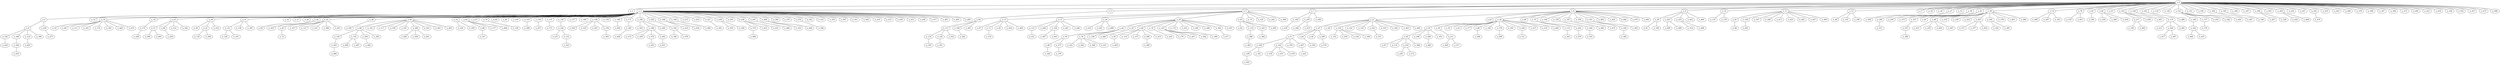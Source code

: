 graph grafoDorogovtsevMendes_500_DFS_I  {
n_0;
n_1;
n_2;
n_3;
n_5;
n_7;
n_8;
n_9;
n_10;
n_11;
n_12;
n_17;
n_18;
n_20;
n_27;
n_33;
n_36;
n_42;
n_58;
n_74;
n_79;
n_85;
n_90;
n_97;
n_102;
n_104;
n_105;
n_116;
n_134;
n_141;
n_151;
n_165;
n_184;
n_185;
n_186;
n_187;
n_196;
n_203;
n_205;
n_220;
n_247;
n_252;
n_253;
n_263;
n_266;
n_279;
n_308;
n_347;
n_369;
n_372;
n_400;
n_412;
n_419;
n_438;
n_452;
n_457;
n_473;
n_498;
n_474;
n_430;
n_488;
n_207;
n_329;
n_194;
n_287;
n_149;
n_157;
n_250;
n_328;
n_450;
n_178;
n_162;
n_409;
n_416;
n_486;
n_170;
n_213;
n_264;
n_285;
n_417;
n_487;
n_217;
n_459;
n_491;
n_334;
n_462;
n_259;
n_260;
n_454;
n_240;
n_379;
n_427;
n_289;
n_297;
n_325;
n_95;
n_96;
n_235;
n_236;
n_243;
n_261;
n_282;
n_378;
n_401;
n_480;
n_324;
n_365;
n_371;
n_377;
n_445;
n_251;
n_255;
n_294;
n_467;
n_226;
n_275;
n_327;
n_357;
n_398;
n_189;
n_313;
n_306;
n_46;
n_152;
n_356;
n_81;
n_139;
n_167;
n_249;
n_411;
n_423;
n_444;
n_447;
n_490;
n_283;
n_88;
n_135;
n_154;
n_29;
n_201;
n_223;
n_422;
n_464;
n_314;
n_499;
n_469;
n_489;
n_91;
n_160;
n_21;
n_22;
n_26;
n_60;
n_75;
n_106;
n_159;
n_197;
n_339;
n_351;
n_404;
n_424;
n_448;
n_476;
n_492;
n_358;
n_395;
n_360;
n_475;
n_380;
n_244;
n_335;
n_115;
n_202;
n_470;
n_341;
n_30;
n_50;
n_55;
n_61;
n_77;
n_89;
n_140;
n_176;
n_183;
n_228;
n_237;
n_274;
n_460;
n_311;
n_208;
n_396;
n_211;
n_300;
n_317;
n_56;
n_248;
n_299;
n_353;
n_482;
n_87;
n_110;
n_218;
n_366;
n_230;
n_273;
n_25;
n_34;
n_120;
n_122;
n_143;
n_233;
n_310;
n_344;
n_363;
n_449;
n_337;
n_132;
n_293;
n_318;
n_338;
n_51;
n_62;
n_82;
n_209;
n_270;
n_330;
n_108;
n_142;
n_354;
n_407;
n_433;
n_150;
n_437;
n_479;
n_109;
n_181;
n_442;
n_156;
n_219;
n_349;
n_246;
n_315;
n_418;
n_13;
n_15;
n_24;
n_35;
n_63;
n_73;
n_125;
n_242;
n_309;
n_92;
n_133;
n_163;
n_290;
n_384;
n_368;
n_383;
n_44;
n_54;
n_68;
n_78;
n_123;
n_172;
n_232;
n_265;
n_298;
n_304;
n_307;
n_471;
n_179;
n_241;
n_362;
n_390;
n_234;
n_93;
n_114;
n_373;
n_386;
n_413;
n_389;
n_463;
n_446;
n_59;
n_76;
n_128;
n_222;
n_262;
n_348;
n_431;
n_99;
n_271;
n_370;
n_326;
n_319;
n_361;
n_496;
n_112;
n_200;
n_238;
n_281;
n_364;
n_387;
n_405;
n_221;
n_47;
n_71;
n_83;
n_434;
n_465;
n_155;
n_94;
n_113;
n_169;
n_291;
n_382;
n_118;
n_145;
n_352;
n_301;
n_195;
n_4;
n_14;
n_16;
n_19;
n_23;
n_28;
n_31;
n_32;
n_37;
n_38;
n_40;
n_43;
n_48;
n_49;
n_52;
n_65;
n_67;
n_70;
n_80;
n_84;
n_100;
n_103;
n_130;
n_131;
n_136;
n_137;
n_146;
n_148;
n_158;
n_166;
n_171;
n_180;
n_182;
n_188;
n_199;
n_215;
n_225;
n_227;
n_239;
n_245;
n_258;
n_267;
n_268;
n_269;
n_276;
n_278;
n_303;
n_333;
n_355;
n_367;
n_391;
n_392;
n_414;
n_415;
n_420;
n_421;
n_458;
n_477;
n_481;
n_485;
n_495;
n_394;
n_332;
n_494;
n_466;
n_375;
n_410;
n_453;
n_468;
n_305;
n_336;
n_381;
n_406;
n_210;
n_439;
n_192;
n_346;
n_478;
n_193;
n_198;
n_295;
n_272;
n_320;
n_374;
n_402;
n_451;
n_432;
n_345;
n_428;
n_436;
n_254;
n_316;
n_343;
n_376;
n_393;
n_144;
n_231;
n_312;
n_323;
n_173;
n_257;
n_286;
n_129;
n_86;
n_177;
n_408;
n_147;
n_224;
n_359;
n_66;
n_101;
n_117;
n_190;
n_191;
n_280;
n_322;
n_443;
n_483;
n_284;
n_456;
n_461;
n_124;
n_153;
n_204;
n_385;
n_292;
n_288;
n_497;
n_425;
n_484;
n_350;
n_45;
n_107;
n_127;
n_321;
n_388;
n_441;
n_72;
n_64;
n_455;
n_121;
n_138;
n_397;
n_126;
n_331;
n_39;
n_41;
n_216;
n_119;
n_206;
n_57;
n_98;
n_212;
n_342;
n_256;
n_296;
n_493;
n_175;
n_426;
n_53;
n_69;
n_111;
n_161;
n_174;
n_302;
n_440;
n_472;
n_6;
n_229;
n_277;
n_164;
n_168;
n_214;
n_399;
n_403;
n_340;
n_435;
n_429;
n_0 -- n_1;
n_0 -- n_2;
n_0 -- n_3;
n_0 -- n_5;
n_0 -- n_7;
n_0 -- n_8;
n_0 -- n_9;
n_0 -- n_10;
n_0 -- n_11;
n_0 -- n_12;
n_0 -- n_17;
n_0 -- n_18;
n_0 -- n_20;
n_0 -- n_27;
n_0 -- n_33;
n_0 -- n_36;
n_0 -- n_42;
n_0 -- n_58;
n_0 -- n_74;
n_0 -- n_79;
n_0 -- n_85;
n_0 -- n_90;
n_0 -- n_97;
n_0 -- n_102;
n_0 -- n_104;
n_0 -- n_105;
n_0 -- n_116;
n_0 -- n_134;
n_0 -- n_141;
n_0 -- n_151;
n_0 -- n_165;
n_0 -- n_184;
n_0 -- n_185;
n_0 -- n_186;
n_0 -- n_187;
n_0 -- n_196;
n_0 -- n_203;
n_0 -- n_205;
n_0 -- n_220;
n_0 -- n_247;
n_0 -- n_252;
n_0 -- n_253;
n_0 -- n_263;
n_0 -- n_266;
n_0 -- n_279;
n_0 -- n_308;
n_0 -- n_347;
n_0 -- n_369;
n_0 -- n_372;
n_0 -- n_400;
n_0 -- n_412;
n_0 -- n_419;
n_0 -- n_438;
n_0 -- n_452;
n_0 -- n_457;
n_0 -- n_473;
n_0 -- n_498;
n_252 -- n_474;
n_205 -- n_430;
n_205 -- n_488;
n_196 -- n_207;
n_196 -- n_329;
n_185 -- n_194;
n_184 -- n_287;
n_141 -- n_149;
n_141 -- n_157;
n_141 -- n_250;
n_141 -- n_328;
n_141 -- n_450;
n_157 -- n_178;
n_149 -- n_162;
n_162 -- n_409;
n_162 -- n_416;
n_105 -- n_486;
n_104 -- n_170;
n_170 -- n_213;
n_170 -- n_264;
n_170 -- n_285;
n_264 -- n_417;
n_264 -- n_487;
n_102 -- n_217;
n_102 -- n_459;
n_102 -- n_491;
n_217 -- n_334;
n_217 -- n_462;
n_90 -- n_259;
n_90 -- n_260;
n_90 -- n_454;
n_85 -- n_240;
n_79 -- n_379;
n_79 -- n_427;
n_74 -- n_289;
n_74 -- n_297;
n_74 -- n_325;
n_58 -- n_95;
n_58 -- n_96;
n_58 -- n_235;
n_58 -- n_236;
n_58 -- n_243;
n_58 -- n_261;
n_58 -- n_282;
n_58 -- n_378;
n_58 -- n_401;
n_58 -- n_480;
n_282 -- n_324;
n_282 -- n_365;
n_261 -- n_371;
n_261 -- n_377;
n_261 -- n_445;
n_96 -- n_251;
n_96 -- n_255;
n_96 -- n_294;
n_96 -- n_467;
n_42 -- n_226;
n_42 -- n_275;
n_42 -- n_327;
n_327 -- n_357;
n_357 -- n_398;
n_36 -- n_189;
n_189 -- n_313;
n_27 -- n_306;
n_12 -- n_46;
n_12 -- n_152;
n_12 -- n_356;
n_11 -- n_81;
n_11 -- n_139;
n_11 -- n_167;
n_11 -- n_249;
n_11 -- n_411;
n_11 -- n_423;
n_11 -- n_444;
n_11 -- n_447;
n_11 -- n_490;
n_139 -- n_283;
n_81 -- n_88;
n_10 -- n_135;
n_10 -- n_154;
n_9 -- n_29;
n_9 -- n_201;
n_9 -- n_223;
n_9 -- n_422;
n_9 -- n_464;
n_223 -- n_314;
n_223 -- n_499;
n_201 -- n_469;
n_201 -- n_489;
n_29 -- n_91;
n_29 -- n_160;
n_8 -- n_21;
n_8 -- n_22;
n_8 -- n_26;
n_8 -- n_60;
n_8 -- n_75;
n_8 -- n_106;
n_8 -- n_159;
n_8 -- n_197;
n_8 -- n_339;
n_8 -- n_351;
n_8 -- n_404;
n_8 -- n_424;
n_8 -- n_448;
n_8 -- n_476;
n_8 -- n_492;
n_351 -- n_358;
n_351 -- n_395;
n_358 -- n_360;
n_339 -- n_475;
n_197 -- n_380;
n_159 -- n_244;
n_244 -- n_335;
n_75 -- n_115;
n_75 -- n_202;
n_202 -- n_470;
n_115 -- n_341;
n_26 -- n_30;
n_26 -- n_50;
n_26 -- n_55;
n_26 -- n_61;
n_26 -- n_77;
n_26 -- n_89;
n_26 -- n_140;
n_26 -- n_176;
n_26 -- n_183;
n_26 -- n_228;
n_26 -- n_237;
n_26 -- n_274;
n_26 -- n_460;
n_228 -- n_311;
n_176 -- n_208;
n_89 -- n_396;
n_50 -- n_211;
n_211 -- n_300;
n_211 -- n_317;
n_30 -- n_56;
n_30 -- n_248;
n_30 -- n_299;
n_30 -- n_353;
n_299 -- n_482;
n_56 -- n_87;
n_56 -- n_110;
n_56 -- n_218;
n_56 -- n_366;
n_218 -- n_230;
n_218 -- n_273;
n_21 -- n_25;
n_21 -- n_34;
n_21 -- n_120;
n_21 -- n_122;
n_21 -- n_143;
n_21 -- n_233;
n_21 -- n_310;
n_21 -- n_344;
n_21 -- n_363;
n_21 -- n_449;
n_233 -- n_337;
n_120 -- n_132;
n_120 -- n_293;
n_120 -- n_318;
n_120 -- n_338;
n_25 -- n_51;
n_25 -- n_62;
n_25 -- n_82;
n_25 -- n_209;
n_209 -- n_270;
n_62 -- n_330;
n_51 -- n_108;
n_51 -- n_142;
n_51 -- n_354;
n_51 -- n_407;
n_407 -- n_433;
n_142 -- n_150;
n_142 -- n_437;
n_142 -- n_479;
n_108 -- n_109;
n_108 -- n_181;
n_109 -- n_442;
n_7 -- n_156;
n_7 -- n_219;
n_7 -- n_349;
n_219 -- n_246;
n_219 -- n_315;
n_156 -- n_418;
n_5 -- n_13;
n_5 -- n_15;
n_5 -- n_24;
n_5 -- n_35;
n_5 -- n_63;
n_5 -- n_73;
n_5 -- n_125;
n_5 -- n_242;
n_5 -- n_309;
n_63 -- n_92;
n_63 -- n_133;
n_63 -- n_163;
n_63 -- n_290;
n_163 -- n_384;
n_133 -- n_368;
n_368 -- n_383;
n_35 -- n_44;
n_35 -- n_54;
n_35 -- n_68;
n_35 -- n_78;
n_35 -- n_123;
n_35 -- n_172;
n_35 -- n_232;
n_35 -- n_265;
n_35 -- n_298;
n_35 -- n_304;
n_35 -- n_307;
n_304 -- n_471;
n_123 -- n_179;
n_123 -- n_241;
n_123 -- n_362;
n_123 -- n_390;
n_78 -- n_234;
n_68 -- n_93;
n_68 -- n_114;
n_68 -- n_373;
n_68 -- n_386;
n_68 -- n_413;
n_386 -- n_389;
n_93 -- n_463;
n_54 -- n_446;
n_44 -- n_59;
n_44 -- n_76;
n_44 -- n_128;
n_76 -- n_222;
n_76 -- n_262;
n_76 -- n_348;
n_76 -- n_431;
n_59 -- n_99;
n_59 -- n_271;
n_271 -- n_370;
n_99 -- n_326;
n_24 -- n_319;
n_24 -- n_361;
n_24 -- n_496;
n_15 -- n_112;
n_15 -- n_200;
n_15 -- n_238;
n_15 -- n_281;
n_15 -- n_364;
n_238 -- n_387;
n_238 -- n_405;
n_112 -- n_221;
n_13 -- n_47;
n_13 -- n_71;
n_13 -- n_83;
n_13 -- n_434;
n_13 -- n_465;
n_71 -- n_155;
n_3 -- n_94;
n_94 -- n_113;
n_94 -- n_169;
n_94 -- n_291;
n_169 -- n_382;
n_113 -- n_118;
n_113 -- n_145;
n_113 -- n_352;
n_145 -- n_301;
n_118 -- n_195;
n_2 -- n_4;
n_2 -- n_14;
n_2 -- n_16;
n_2 -- n_19;
n_2 -- n_23;
n_2 -- n_28;
n_2 -- n_31;
n_2 -- n_32;
n_2 -- n_37;
n_2 -- n_38;
n_2 -- n_40;
n_2 -- n_43;
n_2 -- n_48;
n_2 -- n_49;
n_2 -- n_52;
n_2 -- n_65;
n_2 -- n_67;
n_2 -- n_70;
n_2 -- n_80;
n_2 -- n_84;
n_2 -- n_100;
n_2 -- n_103;
n_2 -- n_130;
n_2 -- n_131;
n_2 -- n_136;
n_2 -- n_137;
n_2 -- n_146;
n_2 -- n_148;
n_2 -- n_158;
n_2 -- n_166;
n_2 -- n_171;
n_2 -- n_180;
n_2 -- n_182;
n_2 -- n_188;
n_2 -- n_199;
n_2 -- n_215;
n_2 -- n_225;
n_2 -- n_227;
n_2 -- n_239;
n_2 -- n_245;
n_2 -- n_258;
n_2 -- n_267;
n_2 -- n_268;
n_2 -- n_269;
n_2 -- n_276;
n_2 -- n_278;
n_2 -- n_303;
n_2 -- n_333;
n_2 -- n_355;
n_2 -- n_367;
n_2 -- n_391;
n_2 -- n_392;
n_2 -- n_414;
n_2 -- n_415;
n_2 -- n_420;
n_2 -- n_421;
n_2 -- n_458;
n_2 -- n_477;
n_2 -- n_481;
n_2 -- n_485;
n_2 -- n_495;
n_278 -- n_394;
n_268 -- n_332;
n_268 -- n_494;
n_267 -- n_466;
n_258 -- n_375;
n_258 -- n_410;
n_258 -- n_453;
n_375 -- n_468;
n_239 -- n_305;
n_239 -- n_336;
n_227 -- n_381;
n_199 -- n_406;
n_188 -- n_210;
n_188 -- n_439;
n_182 -- n_192;
n_192 -- n_346;
n_192 -- n_478;
n_180 -- n_193;
n_180 -- n_198;
n_180 -- n_295;
n_198 -- n_272;
n_198 -- n_320;
n_198 -- n_374;
n_198 -- n_402;
n_402 -- n_451;
n_374 -- n_432;
n_171 -- n_345;
n_345 -- n_428;
n_166 -- n_436;
n_148 -- n_254;
n_148 -- n_316;
n_148 -- n_343;
n_148 -- n_376;
n_376 -- n_393;
n_136 -- n_144;
n_144 -- n_231;
n_144 -- n_312;
n_312 -- n_323;
n_131 -- n_173;
n_130 -- n_257;
n_103 -- n_286;
n_70 -- n_129;
n_65 -- n_86;
n_65 -- n_177;
n_65 -- n_408;
n_86 -- n_147;
n_52 -- n_224;
n_52 -- n_359;
n_49 -- n_66;
n_49 -- n_101;
n_49 -- n_117;
n_49 -- n_190;
n_49 -- n_191;
n_49 -- n_280;
n_49 -- n_322;
n_49 -- n_443;
n_49 -- n_483;
n_280 -- n_284;
n_280 -- n_456;
n_280 -- n_461;
n_66 -- n_124;
n_66 -- n_153;
n_66 -- n_204;
n_66 -- n_385;
n_204 -- n_292;
n_153 -- n_288;
n_153 -- n_497;
n_124 -- n_425;
n_425 -- n_484;
n_48 -- n_350;
n_43 -- n_45;
n_43 -- n_107;
n_43 -- n_127;
n_43 -- n_321;
n_43 -- n_388;
n_43 -- n_441;
n_45 -- n_72;
n_40 -- n_64;
n_40 -- n_455;
n_31 -- n_121;
n_31 -- n_138;
n_31 -- n_397;
n_121 -- n_126;
n_121 -- n_331;
n_28 -- n_39;
n_28 -- n_41;
n_28 -- n_216;
n_41 -- n_119;
n_41 -- n_206;
n_23 -- n_57;
n_23 -- n_98;
n_23 -- n_212;
n_23 -- n_342;
n_98 -- n_256;
n_57 -- n_296;
n_57 -- n_493;
n_19 -- n_175;
n_175 -- n_426;
n_16 -- n_53;
n_16 -- n_69;
n_16 -- n_111;
n_16 -- n_161;
n_16 -- n_174;
n_16 -- n_302;
n_16 -- n_440;
n_16 -- n_472;
n_4 -- n_6;
n_4 -- n_229;
n_229 -- n_277;
n_6 -- n_164;
n_6 -- n_168;
n_6 -- n_214;
n_6 -- n_399;
n_214 -- n_403;
n_168 -- n_340;
n_340 -- n_435;
n_164 -- n_429;
}